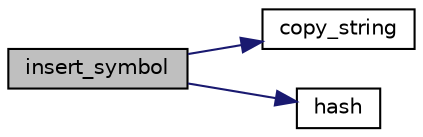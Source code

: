 digraph "insert_symbol"
{
 // LATEX_PDF_SIZE
  edge [fontname="Helvetica",fontsize="10",labelfontname="Helvetica",labelfontsize="10"];
  node [fontname="Helvetica",fontsize="10",shape=record];
  rankdir="LR";
  Node1 [label="insert_symbol",height=0.2,width=0.4,color="black", fillcolor="grey75", style="filled", fontcolor="black",tooltip=" "];
  Node1 -> Node2 [color="midnightblue",fontsize="10",style="solid",fontname="Helvetica"];
  Node2 [label="copy_string",height=0.2,width=0.4,color="black", fillcolor="white", style="filled",URL="$ADT_8c.html#a69781ac22aa41ceaca20060ad642a403",tooltip=" "];
  Node1 -> Node3 [color="midnightblue",fontsize="10",style="solid",fontname="Helvetica"];
  Node3 [label="hash",height=0.2,width=0.4,color="black", fillcolor="white", style="filled",URL="$ADT_8c.html#afa10e661ff76b42acc10325c4f29f205",tooltip=" "];
}
